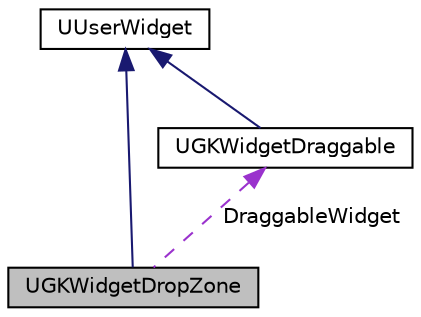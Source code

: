 digraph "UGKWidgetDropZone"
{
 // LATEX_PDF_SIZE
  edge [fontname="Helvetica",fontsize="10",labelfontname="Helvetica",labelfontsize="10"];
  node [fontname="Helvetica",fontsize="10",shape=record];
  Node1 [label="UGKWidgetDropZone",height=0.2,width=0.4,color="black", fillcolor="grey75", style="filled", fontcolor="black",tooltip=" "];
  Node2 -> Node1 [dir="back",color="midnightblue",fontsize="10",style="solid",fontname="Helvetica"];
  Node2 [label="UUserWidget",height=0.2,width=0.4,color="black", fillcolor="white", style="filled",tooltip=" "];
  Node3 -> Node1 [dir="back",color="darkorchid3",fontsize="10",style="dashed",label=" DraggableWidget" ,fontname="Helvetica"];
  Node3 [label="UGKWidgetDraggable",height=0.2,width=0.4,color="black", fillcolor="white", style="filled",URL="$classUGKWidgetDraggable.html",tooltip=" "];
  Node2 -> Node3 [dir="back",color="midnightblue",fontsize="10",style="solid",fontname="Helvetica"];
}
